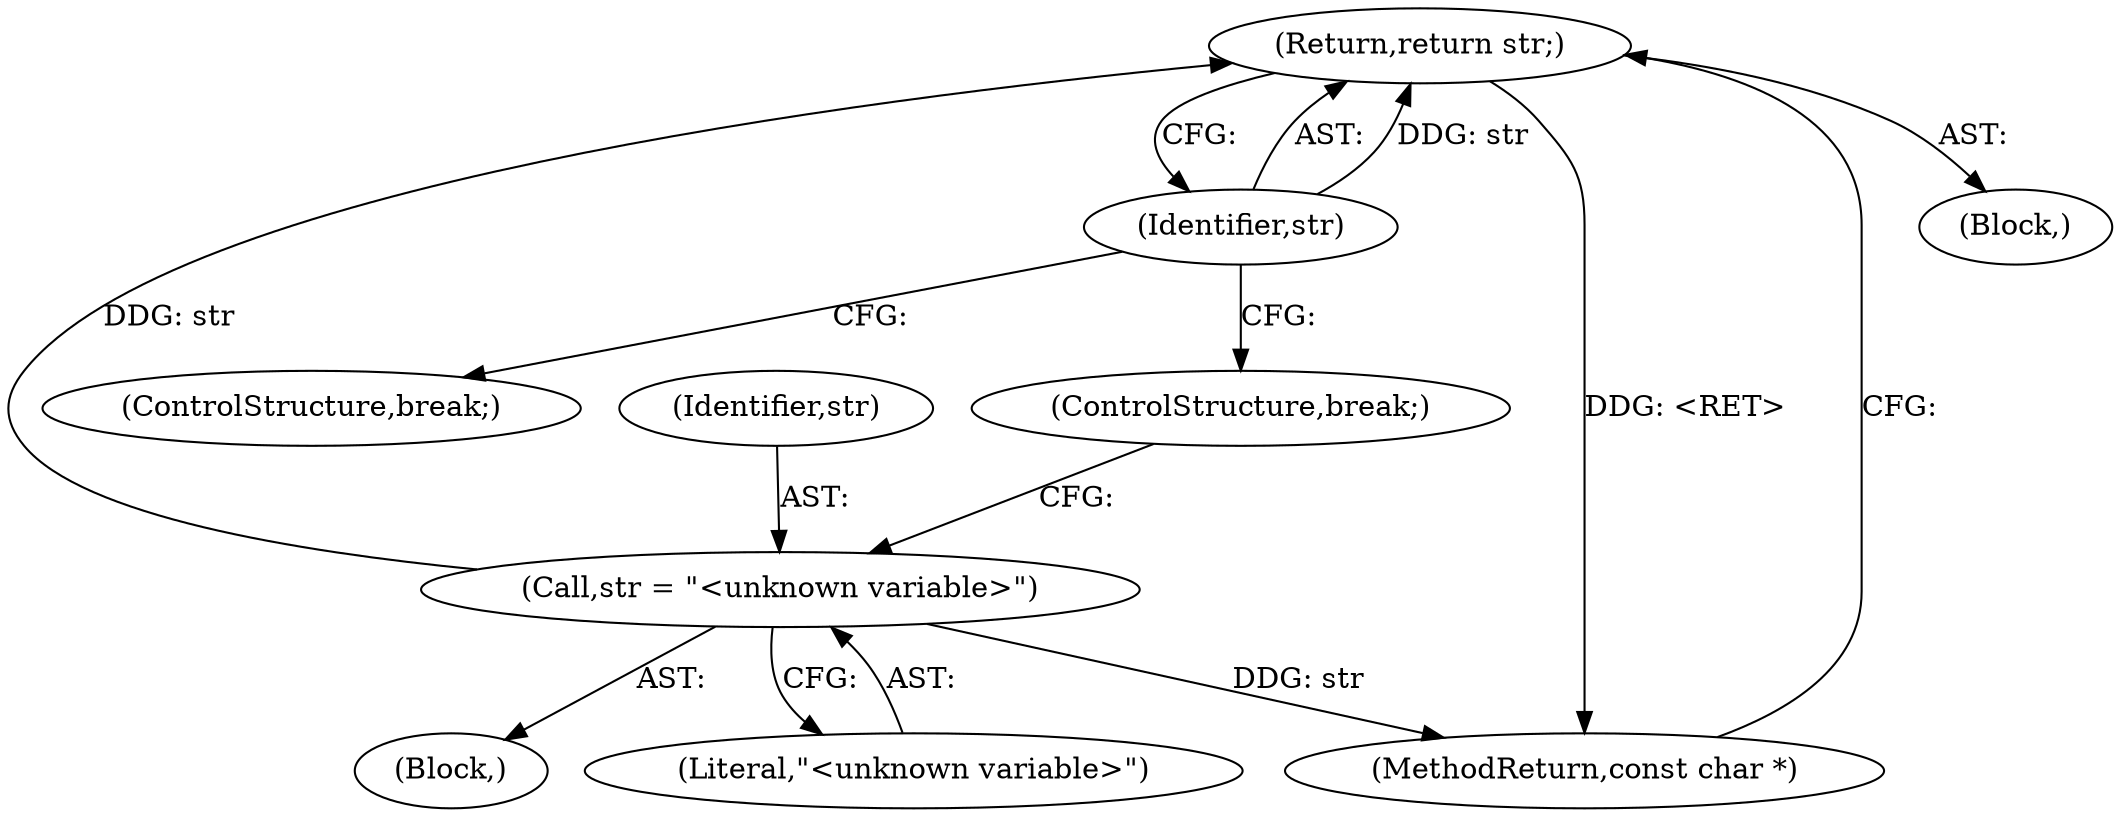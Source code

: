 digraph "0_nspluginwrapper_7e4ab8e1189846041f955e6c83f72bc1624e7a98_3@pointer" {
"1000160" [label="(Return,return str;)"];
"1000161" [label="(Identifier,str)"];
"1000155" [label="(Call,str = \"<unknown variable>\")"];
"1000158" [label="(ControlStructure,break;)"];
"1000150" [label="(Block,)"];
"1000162" [label="(MethodReturn,const char *)"];
"1000155" [label="(Call,str = \"<unknown variable>\")"];
"1000102" [label="(Block,)"];
"1000157" [label="(Literal,\"<unknown variable>\")"];
"1000161" [label="(Identifier,str)"];
"1000159" [label="(ControlStructure,break;)"];
"1000156" [label="(Identifier,str)"];
"1000160" [label="(Return,return str;)"];
"1000160" -> "1000102"  [label="AST: "];
"1000160" -> "1000161"  [label="CFG: "];
"1000161" -> "1000160"  [label="AST: "];
"1000162" -> "1000160"  [label="CFG: "];
"1000160" -> "1000162"  [label="DDG: <RET>"];
"1000161" -> "1000160"  [label="DDG: str"];
"1000155" -> "1000160"  [label="DDG: str"];
"1000161" -> "1000158"  [label="CFG: "];
"1000161" -> "1000159"  [label="CFG: "];
"1000155" -> "1000150"  [label="AST: "];
"1000155" -> "1000157"  [label="CFG: "];
"1000156" -> "1000155"  [label="AST: "];
"1000157" -> "1000155"  [label="AST: "];
"1000158" -> "1000155"  [label="CFG: "];
"1000155" -> "1000162"  [label="DDG: str"];
}

